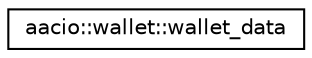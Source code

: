 digraph "Graphical Class Hierarchy"
{
  edge [fontname="Helvetica",fontsize="10",labelfontname="Helvetica",labelfontsize="10"];
  node [fontname="Helvetica",fontsize="10",shape=record];
  rankdir="LR";
  Node0 [label="aacio::wallet::wallet_data",height=0.2,width=0.4,color="black", fillcolor="white", style="filled",URL="$structaacio_1_1wallet_1_1wallet__data.html"];
}
